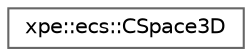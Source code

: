 digraph "Graphical Class Hierarchy"
{
 // LATEX_PDF_SIZE
  bgcolor="transparent";
  edge [fontname=Helvetica,fontsize=10,labelfontname=Helvetica,labelfontsize=10];
  node [fontname=Helvetica,fontsize=10,shape=box,height=0.2,width=0.4];
  rankdir="LR";
  Node0 [id="Node000000",label="xpe::ecs::CSpace3D",height=0.2,width=0.4,color="grey40", fillcolor="white", style="filled",URL="$structxpe_1_1ecs_1_1_c_space3_d.html",tooltip=" "];
}
